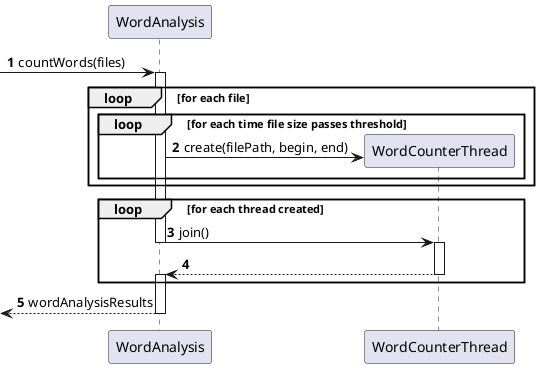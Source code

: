 @startuml
'https://plantuml.com/sequence-diagram

autonumber

participant WordAnalysis as word
participant WordCounterThread as counter

-> word : countWords(files)
activate word

loop for each file

loop for each time file size passes threshold

word -> counter** : create(filePath, begin, end)



end loop
end loop


loop for each thread created

word -> counter : join()
deactivate word
activate counter
counter --> word
deactivate counter
activate word

end loop

<-- word : wordAnalysisResults
deactivate word
@enduml